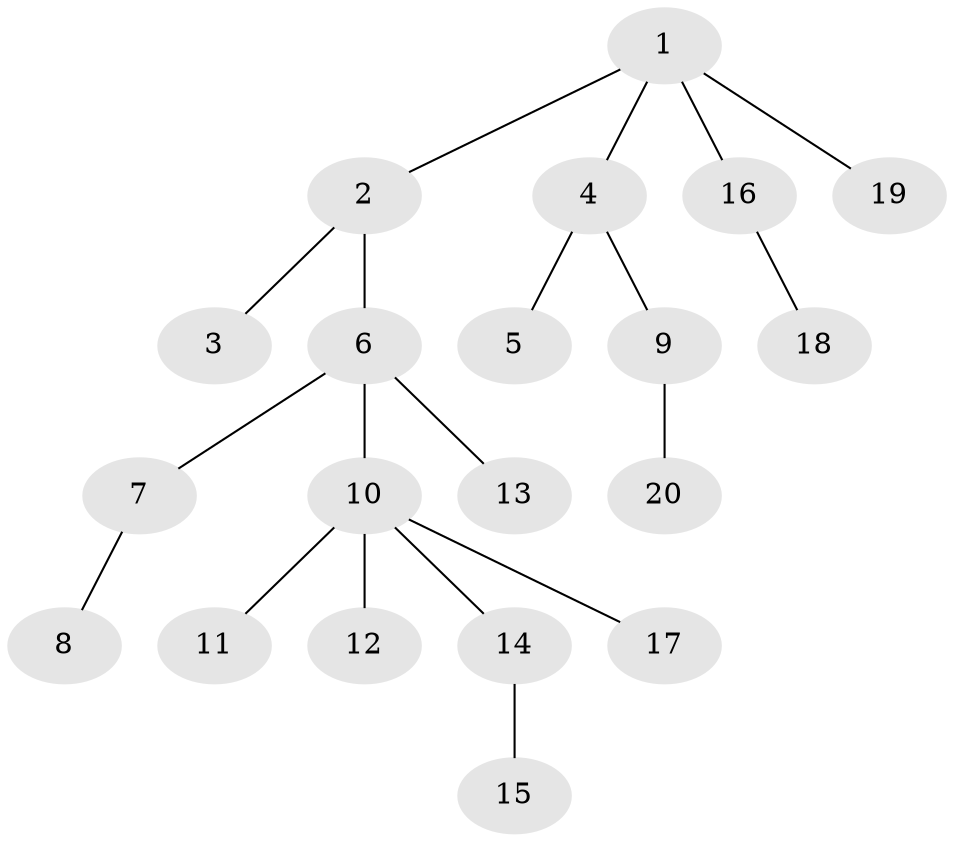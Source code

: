 // Generated by graph-tools (version 1.1) at 2025/46/02/15/25 05:46:28]
// undirected, 20 vertices, 19 edges
graph export_dot {
graph [start="1"]
  node [color=gray90,style=filled];
  1;
  2;
  3;
  4;
  5;
  6;
  7;
  8;
  9;
  10;
  11;
  12;
  13;
  14;
  15;
  16;
  17;
  18;
  19;
  20;
  1 -- 2;
  1 -- 4;
  1 -- 16;
  1 -- 19;
  2 -- 3;
  2 -- 6;
  4 -- 5;
  4 -- 9;
  6 -- 7;
  6 -- 10;
  6 -- 13;
  7 -- 8;
  9 -- 20;
  10 -- 11;
  10 -- 12;
  10 -- 14;
  10 -- 17;
  14 -- 15;
  16 -- 18;
}
